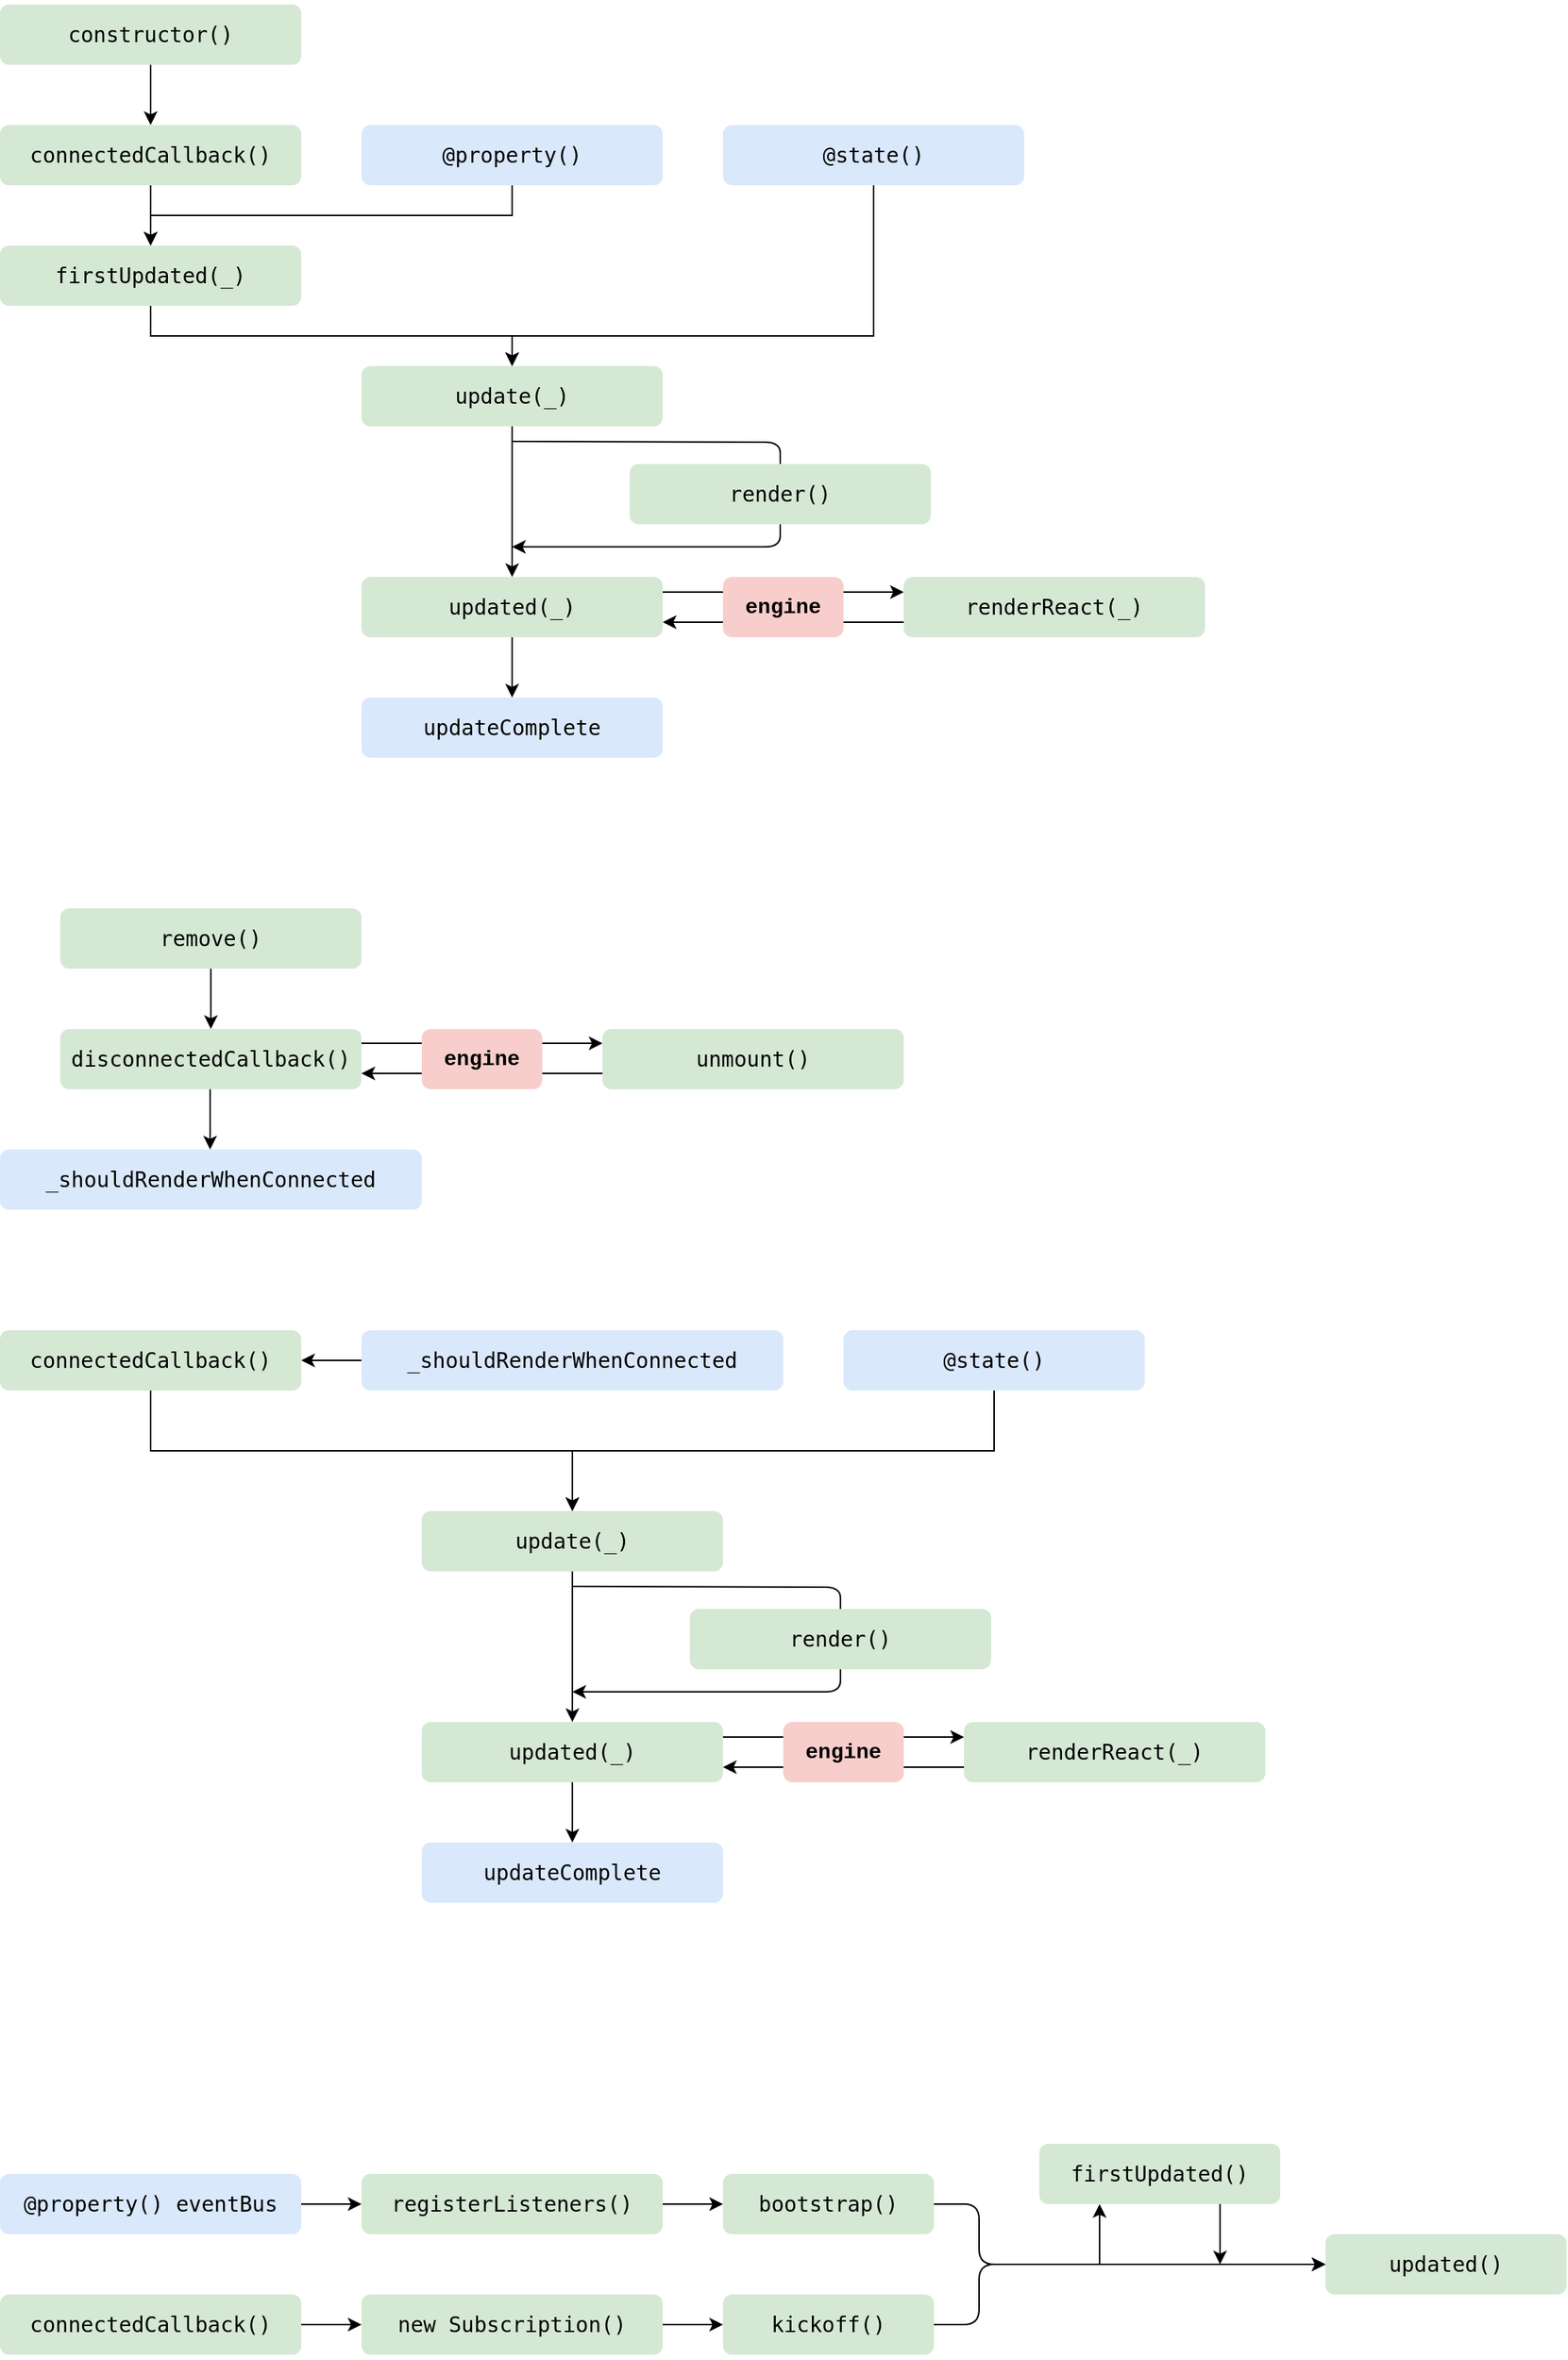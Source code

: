 <mxfile version="18.0.3" type="device"><diagram id="9lBUjRXKG_Dq6yAE7kri" name="Page-1"><mxGraphModel dx="918" dy="490" grid="1" gridSize="10" guides="1" tooltips="1" connect="1" arrows="1" fold="1" page="1" pageScale="1" pageWidth="3300" pageHeight="4681" math="0" shadow="0"><root><mxCell id="0"/><mxCell id="1" parent="0"/><mxCell id="zfjBtnLhhCm3G9loEi-X-1" value="&lt;pre style=&quot;font-size: 14px;&quot;&gt;constructor()&lt;/pre&gt;" style="rounded=1;whiteSpace=wrap;html=1;fillColor=#d5e8d4;strokeColor=none;fontSize=14;" vertex="1" parent="1"><mxGeometry x="40" y="40" width="200" height="40" as="geometry"/></mxCell><mxCell id="zfjBtnLhhCm3G9loEi-X-5" value="&lt;pre style=&quot;font-size: 14px;&quot;&gt;@property()&lt;/pre&gt;" style="rounded=1;whiteSpace=wrap;html=1;fillColor=#dae8fc;strokeColor=none;fontSize=14;" vertex="1" parent="1"><mxGeometry x="280" y="120" width="200" height="40" as="geometry"/></mxCell><mxCell id="zfjBtnLhhCm3G9loEi-X-7" value="&lt;pre style=&quot;font-size: 14px;&quot;&gt;@state()&lt;/pre&gt;" style="rounded=1;whiteSpace=wrap;html=1;fillColor=#dae8fc;strokeColor=none;fontSize=14;" vertex="1" parent="1"><mxGeometry x="520" y="120" width="200" height="40" as="geometry"/></mxCell><mxCell id="zfjBtnLhhCm3G9loEi-X-8" value="&lt;pre style=&quot;font-size: 14px;&quot;&gt;connectedCallback()&lt;/pre&gt;" style="rounded=1;whiteSpace=wrap;html=1;fillColor=#d5e8d4;strokeColor=none;fontSize=14;" vertex="1" parent="1"><mxGeometry x="40" y="120" width="200" height="40" as="geometry"/></mxCell><mxCell id="zfjBtnLhhCm3G9loEi-X-9" value="&lt;pre style=&quot;font-size: 14px;&quot;&gt;firstUpdated(_)&lt;/pre&gt;" style="rounded=1;whiteSpace=wrap;html=1;fillColor=#d5e8d4;strokeColor=none;fontSize=14;" vertex="1" parent="1"><mxGeometry x="40" y="200" width="200" height="40" as="geometry"/></mxCell><mxCell id="zfjBtnLhhCm3G9loEi-X-10" value="&lt;pre style=&quot;font-size: 14px;&quot;&gt;update(_)&lt;/pre&gt;" style="rounded=1;whiteSpace=wrap;html=1;fillColor=#d5e8d4;strokeColor=none;fontSize=14;" vertex="1" parent="1"><mxGeometry x="280" y="280" width="200" height="40" as="geometry"/></mxCell><mxCell id="zfjBtnLhhCm3G9loEi-X-11" value="" style="endArrow=classic;html=1;rounded=0;fontFamily=Courier New;fontSize=20;exitX=0.5;exitY=1;exitDx=0;exitDy=0;entryX=0.5;entryY=0;entryDx=0;entryDy=0;" edge="1" parent="1" source="zfjBtnLhhCm3G9loEi-X-8" target="zfjBtnLhhCm3G9loEi-X-9"><mxGeometry width="50" height="50" relative="1" as="geometry"><mxPoint x="450" y="300" as="sourcePoint"/><mxPoint x="500" y="250" as="targetPoint"/></mxGeometry></mxCell><mxCell id="zfjBtnLhhCm3G9loEi-X-12" value="" style="endArrow=classic;html=1;rounded=0;fontFamily=Courier New;fontSize=20;exitX=0.5;exitY=1;exitDx=0;exitDy=0;entryX=0.5;entryY=0;entryDx=0;entryDy=0;" edge="1" parent="1" source="zfjBtnLhhCm3G9loEi-X-1" target="zfjBtnLhhCm3G9loEi-X-8"><mxGeometry width="50" height="50" relative="1" as="geometry"><mxPoint x="450" y="300" as="sourcePoint"/><mxPoint x="500" y="250" as="targetPoint"/></mxGeometry></mxCell><mxCell id="zfjBtnLhhCm3G9loEi-X-13" value="" style="endArrow=classic;html=1;rounded=0;fontFamily=Courier New;fontSize=20;exitX=0.5;exitY=1;exitDx=0;exitDy=0;entryX=0.5;entryY=0;entryDx=0;entryDy=0;edgeStyle=orthogonalEdgeStyle;" edge="1" parent="1" source="zfjBtnLhhCm3G9loEi-X-9" target="zfjBtnLhhCm3G9loEi-X-10"><mxGeometry width="50" height="50" relative="1" as="geometry"><mxPoint x="450" y="300" as="sourcePoint"/><mxPoint x="500" y="250" as="targetPoint"/></mxGeometry></mxCell><mxCell id="zfjBtnLhhCm3G9loEi-X-14" value="" style="endArrow=classic;html=1;rounded=0;fontFamily=Courier New;fontSize=20;exitX=0.5;exitY=1;exitDx=0;exitDy=0;edgeStyle=orthogonalEdgeStyle;" edge="1" parent="1" source="zfjBtnLhhCm3G9loEi-X-5" target="zfjBtnLhhCm3G9loEi-X-9"><mxGeometry width="50" height="50" relative="1" as="geometry"><mxPoint x="450" y="300" as="sourcePoint"/><mxPoint x="500" y="250" as="targetPoint"/></mxGeometry></mxCell><mxCell id="zfjBtnLhhCm3G9loEi-X-15" value="" style="endArrow=classic;html=1;rounded=0;fontFamily=Courier New;fontSize=20;exitX=0.5;exitY=1;exitDx=0;exitDy=0;entryX=0.5;entryY=0;entryDx=0;entryDy=0;edgeStyle=orthogonalEdgeStyle;" edge="1" parent="1" source="zfjBtnLhhCm3G9loEi-X-7" target="zfjBtnLhhCm3G9loEi-X-10"><mxGeometry width="50" height="50" relative="1" as="geometry"><mxPoint x="390" y="170" as="sourcePoint"/><mxPoint x="510" y="290" as="targetPoint"/><Array as="points"><mxPoint x="620" y="260"/><mxPoint x="380" y="260"/></Array></mxGeometry></mxCell><mxCell id="zfjBtnLhhCm3G9loEi-X-16" value="&lt;pre style=&quot;font-size: 14px;&quot;&gt;updated(_)&lt;/pre&gt;" style="rounded=1;whiteSpace=wrap;html=1;fillColor=#d5e8d4;strokeColor=none;fontSize=14;" vertex="1" parent="1"><mxGeometry x="280" y="420" width="200" height="40" as="geometry"/></mxCell><mxCell id="zfjBtnLhhCm3G9loEi-X-18" value="" style="endArrow=classic;html=1;rounded=0;fontFamily=Courier New;fontSize=20;exitX=1;exitY=0.25;exitDx=0;exitDy=0;entryX=0;entryY=0.25;entryDx=0;entryDy=0;" edge="1" parent="1" source="zfjBtnLhhCm3G9loEi-X-16" target="zfjBtnLhhCm3G9loEi-X-22"><mxGeometry width="50" height="50" relative="1" as="geometry"><mxPoint x="450" y="330" as="sourcePoint"/><mxPoint x="520" y="440" as="targetPoint"/></mxGeometry></mxCell><mxCell id="zfjBtnLhhCm3G9loEi-X-22" value="&lt;pre style=&quot;font-size: 14px;&quot;&gt;renderReact(_)&lt;/pre&gt;" style="rounded=1;whiteSpace=wrap;html=1;fillColor=#d5e8d4;strokeColor=none;fontSize=14;" vertex="1" parent="1"><mxGeometry x="640" y="420" width="200" height="40" as="geometry"/></mxCell><mxCell id="zfjBtnLhhCm3G9loEi-X-23" value="" style="endArrow=classic;html=1;rounded=0;fontFamily=Courier New;fontSize=20;exitX=0;exitY=0.75;exitDx=0;exitDy=0;entryX=1;entryY=0.75;entryDx=0;entryDy=0;" edge="1" parent="1" source="zfjBtnLhhCm3G9loEi-X-22" target="zfjBtnLhhCm3G9loEi-X-16"><mxGeometry width="50" height="50" relative="1" as="geometry"><mxPoint x="490" y="440" as="sourcePoint"/><mxPoint x="530" y="440" as="targetPoint"/></mxGeometry></mxCell><mxCell id="zfjBtnLhhCm3G9loEi-X-24" value="engine" style="rounded=1;whiteSpace=wrap;html=1;fontFamily=Courier New;fontSize=14;fillColor=#f8cecc;strokeColor=none;fontStyle=1" vertex="1" parent="1"><mxGeometry x="520" y="420" width="80" height="40" as="geometry"/></mxCell><mxCell id="zfjBtnLhhCm3G9loEi-X-25" value="" style="endArrow=classic;html=1;fontFamily=Courier New;fontSize=20;curved=1;exitX=0.5;exitY=1;exitDx=0;exitDy=0;" edge="1" parent="1" source="zfjBtnLhhCm3G9loEi-X-10" target="zfjBtnLhhCm3G9loEi-X-16"><mxGeometry width="50" height="50" relative="1" as="geometry"><mxPoint x="400" y="330" as="sourcePoint"/><mxPoint x="450" y="280" as="targetPoint"/></mxGeometry></mxCell><mxCell id="zfjBtnLhhCm3G9loEi-X-26" value="&lt;pre style=&quot;font-size: 14px;&quot;&gt;updateComplete&lt;/pre&gt;" style="rounded=1;whiteSpace=wrap;html=1;fillColor=#dae8fc;strokeColor=none;fontSize=14;" vertex="1" parent="1"><mxGeometry x="280" y="500" width="200" height="40" as="geometry"/></mxCell><mxCell id="zfjBtnLhhCm3G9loEi-X-27" value="" style="endArrow=classic;html=1;fontFamily=Courier New;fontSize=20;curved=1;exitX=0.5;exitY=1;exitDx=0;exitDy=0;entryX=0.5;entryY=0;entryDx=0;entryDy=0;" edge="1" parent="1" source="zfjBtnLhhCm3G9loEi-X-16" target="zfjBtnLhhCm3G9loEi-X-26"><mxGeometry width="50" height="50" relative="1" as="geometry"><mxPoint x="390" y="390" as="sourcePoint"/><mxPoint x="390" y="430" as="targetPoint"/></mxGeometry></mxCell><mxCell id="zfjBtnLhhCm3G9loEi-X-28" value="&lt;pre style=&quot;font-size: 14px;&quot;&gt;render()&lt;/pre&gt;" style="rounded=1;whiteSpace=wrap;html=1;fillColor=#d5e8d4;strokeColor=none;fontSize=14;" vertex="1" parent="1"><mxGeometry x="458" y="345" width="200" height="40" as="geometry"/></mxCell><mxCell id="zfjBtnLhhCm3G9loEi-X-31" value="" style="endArrow=none;html=1;fontFamily=Courier New;fontSize=20;strokeWidth=1;entryX=0.5;entryY=0;entryDx=0;entryDy=0;edgeStyle=orthogonalEdgeStyle;endFill=0;" edge="1" parent="1" target="zfjBtnLhhCm3G9loEi-X-28"><mxGeometry width="50" height="50" relative="1" as="geometry"><mxPoint x="380" y="330" as="sourcePoint"/><mxPoint x="530" y="400" as="targetPoint"/></mxGeometry></mxCell><mxCell id="zfjBtnLhhCm3G9loEi-X-32" value="" style="endArrow=classic;html=1;fontFamily=Courier New;fontSize=20;strokeWidth=1;exitX=0.5;exitY=1;exitDx=0;exitDy=0;edgeStyle=orthogonalEdgeStyle;" edge="1" parent="1" source="zfjBtnLhhCm3G9loEi-X-28"><mxGeometry width="50" height="50" relative="1" as="geometry"><mxPoint x="480" y="450" as="sourcePoint"/><mxPoint x="380" y="400" as="targetPoint"/><Array as="points"><mxPoint x="525" y="400"/><mxPoint x="380" y="400"/></Array></mxGeometry></mxCell><mxCell id="zfjBtnLhhCm3G9loEi-X-33" value="&lt;pre style=&quot;font-size: 14px;&quot;&gt;remove()&lt;/pre&gt;" style="rounded=1;whiteSpace=wrap;html=1;fillColor=#d5e8d4;strokeColor=none;fontSize=14;" vertex="1" parent="1"><mxGeometry x="80" y="640" width="200" height="40" as="geometry"/></mxCell><mxCell id="zfjBtnLhhCm3G9loEi-X-34" value="&lt;pre style=&quot;font-size: 14px;&quot;&gt;disconnectedCallback()&lt;/pre&gt;" style="rounded=1;whiteSpace=wrap;html=1;fillColor=#d5e8d4;strokeColor=none;fontSize=14;" vertex="1" parent="1"><mxGeometry x="80" y="720" width="200" height="40" as="geometry"/></mxCell><mxCell id="zfjBtnLhhCm3G9loEi-X-35" value="&lt;pre style=&quot;font-size: 14px;&quot;&gt;_shouldRenderWhenConnected&lt;/pre&gt;" style="rounded=1;whiteSpace=wrap;html=1;fillColor=#dae8fc;strokeColor=none;fontSize=14;" vertex="1" parent="1"><mxGeometry x="40" y="800" width="280" height="40" as="geometry"/></mxCell><mxCell id="zfjBtnLhhCm3G9loEi-X-37" value="&lt;pre style=&quot;font-size: 14px;&quot;&gt;unmount()&lt;/pre&gt;" style="rounded=1;whiteSpace=wrap;html=1;fillColor=#d5e8d4;strokeColor=none;fontSize=14;" vertex="1" parent="1"><mxGeometry x="440" y="720" width="200" height="40" as="geometry"/></mxCell><mxCell id="zfjBtnLhhCm3G9loEi-X-38" value="" style="endArrow=classic;html=1;rounded=0;fontFamily=Courier New;fontSize=20;exitX=1;exitY=0.25;exitDx=0;exitDy=0;entryX=0;entryY=0.25;entryDx=0;entryDy=0;" edge="1" parent="1"><mxGeometry width="50" height="50" relative="1" as="geometry"><mxPoint x="280" y="729.5" as="sourcePoint"/><mxPoint x="440" y="729.5" as="targetPoint"/></mxGeometry></mxCell><mxCell id="zfjBtnLhhCm3G9loEi-X-39" value="" style="endArrow=classic;html=1;rounded=0;fontFamily=Courier New;fontSize=20;exitX=0;exitY=0.75;exitDx=0;exitDy=0;entryX=1;entryY=0.75;entryDx=0;entryDy=0;" edge="1" parent="1"><mxGeometry width="50" height="50" relative="1" as="geometry"><mxPoint x="440" y="749.5" as="sourcePoint"/><mxPoint x="280" y="749.5" as="targetPoint"/></mxGeometry></mxCell><mxCell id="zfjBtnLhhCm3G9loEi-X-36" value="engine" style="rounded=1;whiteSpace=wrap;html=1;fontFamily=Courier New;fontSize=14;fillColor=#f8cecc;strokeColor=none;fontStyle=1" vertex="1" parent="1"><mxGeometry x="320" y="720" width="80" height="40" as="geometry"/></mxCell><mxCell id="zfjBtnLhhCm3G9loEi-X-40" value="" style="endArrow=classic;html=1;fontFamily=Courier New;fontSize=20;curved=1;exitX=0.5;exitY=1;exitDx=0;exitDy=0;entryX=0.5;entryY=0;entryDx=0;entryDy=0;" edge="1" parent="1" source="zfjBtnLhhCm3G9loEi-X-33" target="zfjBtnLhhCm3G9loEi-X-34"><mxGeometry width="50" height="50" relative="1" as="geometry"><mxPoint x="390" y="470" as="sourcePoint"/><mxPoint x="390" y="510" as="targetPoint"/></mxGeometry></mxCell><mxCell id="zfjBtnLhhCm3G9loEi-X-41" value="" style="endArrow=classic;html=1;fontFamily=Courier New;fontSize=20;curved=1;exitX=0.5;exitY=1;exitDx=0;exitDy=0;entryX=0.5;entryY=0;entryDx=0;entryDy=0;" edge="1" parent="1"><mxGeometry width="50" height="50" relative="1" as="geometry"><mxPoint x="179.5" y="760" as="sourcePoint"/><mxPoint x="179.5" y="800" as="targetPoint"/></mxGeometry></mxCell><mxCell id="zfjBtnLhhCm3G9loEi-X-44" value="&lt;pre style=&quot;font-size: 14px;&quot;&gt;@state()&lt;/pre&gt;" style="rounded=1;whiteSpace=wrap;html=1;fillColor=#dae8fc;strokeColor=none;fontSize=14;" vertex="1" parent="1"><mxGeometry x="600" y="920" width="200" height="40" as="geometry"/></mxCell><mxCell id="zfjBtnLhhCm3G9loEi-X-45" value="&lt;pre style=&quot;font-size: 14px;&quot;&gt;connectedCallback()&lt;/pre&gt;" style="rounded=1;whiteSpace=wrap;html=1;fillColor=#d5e8d4;strokeColor=none;fontSize=14;" vertex="1" parent="1"><mxGeometry x="40" y="920" width="200" height="40" as="geometry"/></mxCell><mxCell id="zfjBtnLhhCm3G9loEi-X-47" value="&lt;pre style=&quot;font-size: 14px;&quot;&gt;update(_)&lt;/pre&gt;" style="rounded=1;whiteSpace=wrap;html=1;fillColor=#d5e8d4;strokeColor=none;fontSize=14;" vertex="1" parent="1"><mxGeometry x="320" y="1040" width="200" height="40" as="geometry"/></mxCell><mxCell id="zfjBtnLhhCm3G9loEi-X-50" value="" style="endArrow=classic;html=1;rounded=0;fontFamily=Courier New;fontSize=20;exitX=0.5;exitY=1;exitDx=0;exitDy=0;entryX=0.5;entryY=0;entryDx=0;entryDy=0;edgeStyle=orthogonalEdgeStyle;" edge="1" parent="1" source="zfjBtnLhhCm3G9loEi-X-45" target="zfjBtnLhhCm3G9loEi-X-47"><mxGeometry width="50" height="50" relative="1" as="geometry"><mxPoint x="140" y="1040" as="sourcePoint"/><mxPoint x="500" y="1050" as="targetPoint"/></mxGeometry></mxCell><mxCell id="zfjBtnLhhCm3G9loEi-X-52" value="" style="endArrow=classic;html=1;rounded=0;fontFamily=Courier New;fontSize=20;exitX=0.5;exitY=1;exitDx=0;exitDy=0;entryX=0.5;entryY=0;entryDx=0;entryDy=0;edgeStyle=orthogonalEdgeStyle;" edge="1" parent="1" source="zfjBtnLhhCm3G9loEi-X-44" target="zfjBtnLhhCm3G9loEi-X-47"><mxGeometry width="50" height="50" relative="1" as="geometry"><mxPoint x="390" y="970" as="sourcePoint"/><mxPoint x="510" y="1090" as="targetPoint"/><Array as="points"><mxPoint x="700" y="1000"/><mxPoint x="420" y="1000"/></Array></mxGeometry></mxCell><mxCell id="zfjBtnLhhCm3G9loEi-X-53" value="&lt;pre style=&quot;font-size: 14px;&quot;&gt;updated(_)&lt;/pre&gt;" style="rounded=1;whiteSpace=wrap;html=1;fillColor=#d5e8d4;strokeColor=none;fontSize=14;" vertex="1" parent="1"><mxGeometry x="320" y="1180" width="200" height="40" as="geometry"/></mxCell><mxCell id="zfjBtnLhhCm3G9loEi-X-54" value="" style="endArrow=classic;html=1;rounded=0;fontFamily=Courier New;fontSize=20;exitX=1;exitY=0.25;exitDx=0;exitDy=0;entryX=0;entryY=0.25;entryDx=0;entryDy=0;" edge="1" parent="1" source="zfjBtnLhhCm3G9loEi-X-53" target="zfjBtnLhhCm3G9loEi-X-55"><mxGeometry width="50" height="50" relative="1" as="geometry"><mxPoint x="490" y="1090" as="sourcePoint"/><mxPoint x="560" y="1200" as="targetPoint"/></mxGeometry></mxCell><mxCell id="zfjBtnLhhCm3G9loEi-X-55" value="&lt;pre style=&quot;font-size: 14px;&quot;&gt;renderReact(_)&lt;/pre&gt;" style="rounded=1;whiteSpace=wrap;html=1;fillColor=#d5e8d4;strokeColor=none;fontSize=14;" vertex="1" parent="1"><mxGeometry x="680" y="1180" width="200" height="40" as="geometry"/></mxCell><mxCell id="zfjBtnLhhCm3G9loEi-X-56" value="" style="endArrow=classic;html=1;rounded=0;fontFamily=Courier New;fontSize=20;exitX=0;exitY=0.75;exitDx=0;exitDy=0;entryX=1;entryY=0.75;entryDx=0;entryDy=0;" edge="1" parent="1" source="zfjBtnLhhCm3G9loEi-X-55" target="zfjBtnLhhCm3G9loEi-X-53"><mxGeometry width="50" height="50" relative="1" as="geometry"><mxPoint x="530" y="1200" as="sourcePoint"/><mxPoint x="570" y="1200" as="targetPoint"/></mxGeometry></mxCell><mxCell id="zfjBtnLhhCm3G9loEi-X-57" value="engine" style="rounded=1;whiteSpace=wrap;html=1;fontFamily=Courier New;fontSize=14;fillColor=#f8cecc;strokeColor=none;fontStyle=1" vertex="1" parent="1"><mxGeometry x="560" y="1180" width="80" height="40" as="geometry"/></mxCell><mxCell id="zfjBtnLhhCm3G9loEi-X-58" value="" style="endArrow=classic;html=1;fontFamily=Courier New;fontSize=20;curved=1;exitX=0.5;exitY=1;exitDx=0;exitDy=0;" edge="1" parent="1" source="zfjBtnLhhCm3G9loEi-X-47" target="zfjBtnLhhCm3G9loEi-X-53"><mxGeometry width="50" height="50" relative="1" as="geometry"><mxPoint x="440" y="1090" as="sourcePoint"/><mxPoint x="490" y="1040" as="targetPoint"/></mxGeometry></mxCell><mxCell id="zfjBtnLhhCm3G9loEi-X-59" value="&lt;pre style=&quot;font-size: 14px;&quot;&gt;updateComplete&lt;/pre&gt;" style="rounded=1;whiteSpace=wrap;html=1;fillColor=#dae8fc;strokeColor=none;fontSize=14;" vertex="1" parent="1"><mxGeometry x="320" y="1260" width="200" height="40" as="geometry"/></mxCell><mxCell id="zfjBtnLhhCm3G9loEi-X-60" value="" style="endArrow=classic;html=1;fontFamily=Courier New;fontSize=20;curved=1;exitX=0.5;exitY=1;exitDx=0;exitDy=0;entryX=0.5;entryY=0;entryDx=0;entryDy=0;" edge="1" parent="1" source="zfjBtnLhhCm3G9loEi-X-53" target="zfjBtnLhhCm3G9loEi-X-59"><mxGeometry width="50" height="50" relative="1" as="geometry"><mxPoint x="430" y="1150" as="sourcePoint"/><mxPoint x="430" y="1190" as="targetPoint"/></mxGeometry></mxCell><mxCell id="zfjBtnLhhCm3G9loEi-X-61" value="&lt;pre style=&quot;font-size: 14px;&quot;&gt;render()&lt;/pre&gt;" style="rounded=1;whiteSpace=wrap;html=1;fillColor=#d5e8d4;strokeColor=none;fontSize=14;" vertex="1" parent="1"><mxGeometry x="498" y="1105" width="200" height="40" as="geometry"/></mxCell><mxCell id="zfjBtnLhhCm3G9loEi-X-62" value="" style="endArrow=none;html=1;fontFamily=Courier New;fontSize=20;strokeWidth=1;entryX=0.5;entryY=0;entryDx=0;entryDy=0;edgeStyle=orthogonalEdgeStyle;endFill=0;" edge="1" parent="1" target="zfjBtnLhhCm3G9loEi-X-61"><mxGeometry width="50" height="50" relative="1" as="geometry"><mxPoint x="420" y="1090" as="sourcePoint"/><mxPoint x="570" y="1160" as="targetPoint"/></mxGeometry></mxCell><mxCell id="zfjBtnLhhCm3G9loEi-X-63" value="" style="endArrow=classic;html=1;fontFamily=Courier New;fontSize=20;strokeWidth=1;exitX=0.5;exitY=1;exitDx=0;exitDy=0;edgeStyle=orthogonalEdgeStyle;" edge="1" parent="1" source="zfjBtnLhhCm3G9loEi-X-61"><mxGeometry width="50" height="50" relative="1" as="geometry"><mxPoint x="520" y="1210" as="sourcePoint"/><mxPoint x="420" y="1160" as="targetPoint"/><Array as="points"><mxPoint x="565" y="1160"/><mxPoint x="420" y="1160"/></Array></mxGeometry></mxCell><mxCell id="zfjBtnLhhCm3G9loEi-X-64" value="&lt;pre style=&quot;font-size: 14px;&quot;&gt;_shouldRenderWhenConnected&lt;/pre&gt;" style="rounded=1;whiteSpace=wrap;html=1;fillColor=#dae8fc;strokeColor=none;fontSize=14;" vertex="1" parent="1"><mxGeometry x="280" y="920" width="280" height="40" as="geometry"/></mxCell><mxCell id="zfjBtnLhhCm3G9loEi-X-65" value="" style="endArrow=classic;html=1;fontFamily=Courier New;fontSize=14;strokeWidth=1;entryX=1;entryY=0.5;entryDx=0;entryDy=0;exitX=0;exitY=0.5;exitDx=0;exitDy=0;" edge="1" parent="1" source="zfjBtnLhhCm3G9loEi-X-64" target="zfjBtnLhhCm3G9loEi-X-45"><mxGeometry width="50" height="50" relative="1" as="geometry"><mxPoint x="230" y="990" as="sourcePoint"/><mxPoint x="280" y="940" as="targetPoint"/></mxGeometry></mxCell><mxCell id="zfjBtnLhhCm3G9loEi-X-73" value="" style="edgeStyle=orthogonalEdgeStyle;orthogonalLoop=1;jettySize=auto;html=1;fontFamily=Courier New;fontSize=14;endArrow=classic;endFill=1;strokeWidth=1;" edge="1" parent="1" source="zfjBtnLhhCm3G9loEi-X-66" target="zfjBtnLhhCm3G9loEi-X-67"><mxGeometry relative="1" as="geometry"/></mxCell><mxCell id="zfjBtnLhhCm3G9loEi-X-66" value="&lt;pre style=&quot;font-size: 14px;&quot;&gt;connectedCallback()&lt;/pre&gt;" style="rounded=1;whiteSpace=wrap;html=1;fillColor=#d5e8d4;strokeColor=none;fontSize=14;" vertex="1" parent="1"><mxGeometry x="40" y="1560" width="200" height="40" as="geometry"/></mxCell><mxCell id="zfjBtnLhhCm3G9loEi-X-76" value="" style="edgeStyle=orthogonalEdgeStyle;orthogonalLoop=1;jettySize=auto;html=1;fontFamily=Courier New;fontSize=14;endArrow=classic;endFill=1;strokeWidth=1;" edge="1" parent="1" source="zfjBtnLhhCm3G9loEi-X-67" target="zfjBtnLhhCm3G9loEi-X-75"><mxGeometry relative="1" as="geometry"/></mxCell><mxCell id="zfjBtnLhhCm3G9loEi-X-67" value="&lt;pre style=&quot;font-size: 14px;&quot;&gt;new Subscription()&lt;/pre&gt;" style="rounded=1;whiteSpace=wrap;html=1;fillColor=#d5e8d4;strokeColor=none;fontSize=14;" vertex="1" parent="1"><mxGeometry x="280" y="1560" width="200" height="40" as="geometry"/></mxCell><mxCell id="zfjBtnLhhCm3G9loEi-X-68" value="&lt;pre style=&quot;font-size: 14px;&quot;&gt;@property() eventBus&lt;/pre&gt;" style="rounded=1;whiteSpace=wrap;html=1;fillColor=#dae8fc;strokeColor=none;fontSize=14;" vertex="1" parent="1"><mxGeometry x="40" y="1480" width="200" height="40" as="geometry"/></mxCell><mxCell id="zfjBtnLhhCm3G9loEi-X-70" value="" style="endArrow=classic;html=1;fontFamily=Courier New;fontSize=14;strokeWidth=1;exitX=1;exitY=0.5;exitDx=0;exitDy=0;" edge="1" parent="1" source="zfjBtnLhhCm3G9loEi-X-68"><mxGeometry width="50" height="50" relative="1" as="geometry"><mxPoint x="400" y="1570" as="sourcePoint"/><mxPoint x="280" y="1500" as="targetPoint"/></mxGeometry></mxCell><mxCell id="zfjBtnLhhCm3G9loEi-X-74" value="" style="edgeStyle=orthogonalEdgeStyle;orthogonalLoop=1;jettySize=auto;html=1;fontFamily=Courier New;fontSize=14;endArrow=classic;endFill=1;strokeWidth=1;" edge="1" parent="1" source="zfjBtnLhhCm3G9loEi-X-71" target="zfjBtnLhhCm3G9loEi-X-72"><mxGeometry relative="1" as="geometry"/></mxCell><mxCell id="zfjBtnLhhCm3G9loEi-X-71" value="&lt;pre style=&quot;font-size: 14px;&quot;&gt;registerListeners()&lt;/pre&gt;" style="rounded=1;whiteSpace=wrap;html=1;fillColor=#d5e8d4;strokeColor=none;fontSize=14;" vertex="1" parent="1"><mxGeometry x="280" y="1480" width="200" height="40" as="geometry"/></mxCell><mxCell id="zfjBtnLhhCm3G9loEi-X-72" value="&lt;pre style=&quot;font-size: 14px;&quot;&gt;bootstrap()&lt;/pre&gt;" style="rounded=1;whiteSpace=wrap;html=1;fillColor=#d5e8d4;strokeColor=none;fontSize=14;" vertex="1" parent="1"><mxGeometry x="520" y="1480" width="140" height="40" as="geometry"/></mxCell><mxCell id="zfjBtnLhhCm3G9loEi-X-75" value="&lt;pre style=&quot;font-size: 14px;&quot;&gt;kickoff()&lt;/pre&gt;" style="rounded=1;whiteSpace=wrap;html=1;fillColor=#d5e8d4;strokeColor=none;fontSize=14;" vertex="1" parent="1"><mxGeometry x="520" y="1560" width="140" height="40" as="geometry"/></mxCell><mxCell id="zfjBtnLhhCm3G9loEi-X-78" value="&lt;pre style=&quot;font-size: 14px;&quot;&gt;updated()&lt;/pre&gt;" style="rounded=1;whiteSpace=wrap;html=1;fillColor=#d5e8d4;strokeColor=none;fontSize=14;" vertex="1" parent="1"><mxGeometry x="920" y="1520" width="160" height="40" as="geometry"/></mxCell><mxCell id="zfjBtnLhhCm3G9loEi-X-83" value="&lt;pre style=&quot;font-size: 14px;&quot;&gt;firstUpdated()&lt;/pre&gt;" style="rounded=1;whiteSpace=wrap;html=1;fillColor=#d5e8d4;strokeColor=none;fontSize=14;" vertex="1" parent="1"><mxGeometry x="730" y="1460" width="160" height="40" as="geometry"/></mxCell><mxCell id="zfjBtnLhhCm3G9loEi-X-84" value="" style="endArrow=classic;html=1;fontFamily=Courier New;fontSize=14;strokeWidth=1;exitX=1;exitY=0.5;exitDx=0;exitDy=0;entryX=0;entryY=0.5;entryDx=0;entryDy=0;edgeStyle=orthogonalEdgeStyle;" edge="1" parent="1" source="zfjBtnLhhCm3G9loEi-X-72" target="zfjBtnLhhCm3G9loEi-X-78"><mxGeometry width="50" height="50" relative="1" as="geometry"><mxPoint x="1010" y="1480" as="sourcePoint"/><mxPoint x="1060" y="1430" as="targetPoint"/><Array as="points"><mxPoint x="690" y="1500"/><mxPoint x="690" y="1540"/></Array></mxGeometry></mxCell><mxCell id="zfjBtnLhhCm3G9loEi-X-85" value="" style="endArrow=classic;html=1;fontFamily=Courier New;fontSize=14;strokeWidth=1;exitX=1;exitY=0.5;exitDx=0;exitDy=0;entryX=0;entryY=0.5;entryDx=0;entryDy=0;edgeStyle=orthogonalEdgeStyle;" edge="1" parent="1" source="zfjBtnLhhCm3G9loEi-X-75" target="zfjBtnLhhCm3G9loEi-X-78"><mxGeometry width="50" height="50" relative="1" as="geometry"><mxPoint x="670" y="1510" as="sourcePoint"/><mxPoint x="930" y="1550" as="targetPoint"/><Array as="points"><mxPoint x="690" y="1580"/><mxPoint x="690" y="1540"/></Array></mxGeometry></mxCell><mxCell id="zfjBtnLhhCm3G9loEi-X-86" value="" style="endArrow=classic;html=1;fontFamily=Courier New;fontSize=14;strokeWidth=1;entryX=0.25;entryY=1;entryDx=0;entryDy=0;" edge="1" parent="1" target="zfjBtnLhhCm3G9loEi-X-83"><mxGeometry width="50" height="50" relative="1" as="geometry"><mxPoint x="770" y="1540" as="sourcePoint"/><mxPoint x="840" y="1480" as="targetPoint"/></mxGeometry></mxCell><mxCell id="zfjBtnLhhCm3G9loEi-X-87" value="" style="endArrow=classic;html=1;fontFamily=Courier New;fontSize=14;strokeWidth=1;exitX=0.75;exitY=1;exitDx=0;exitDy=0;" edge="1" parent="1" source="zfjBtnLhhCm3G9loEi-X-83"><mxGeometry width="50" height="50" relative="1" as="geometry"><mxPoint x="780" y="1550" as="sourcePoint"/><mxPoint x="850" y="1540" as="targetPoint"/></mxGeometry></mxCell></root></mxGraphModel></diagram></mxfile>